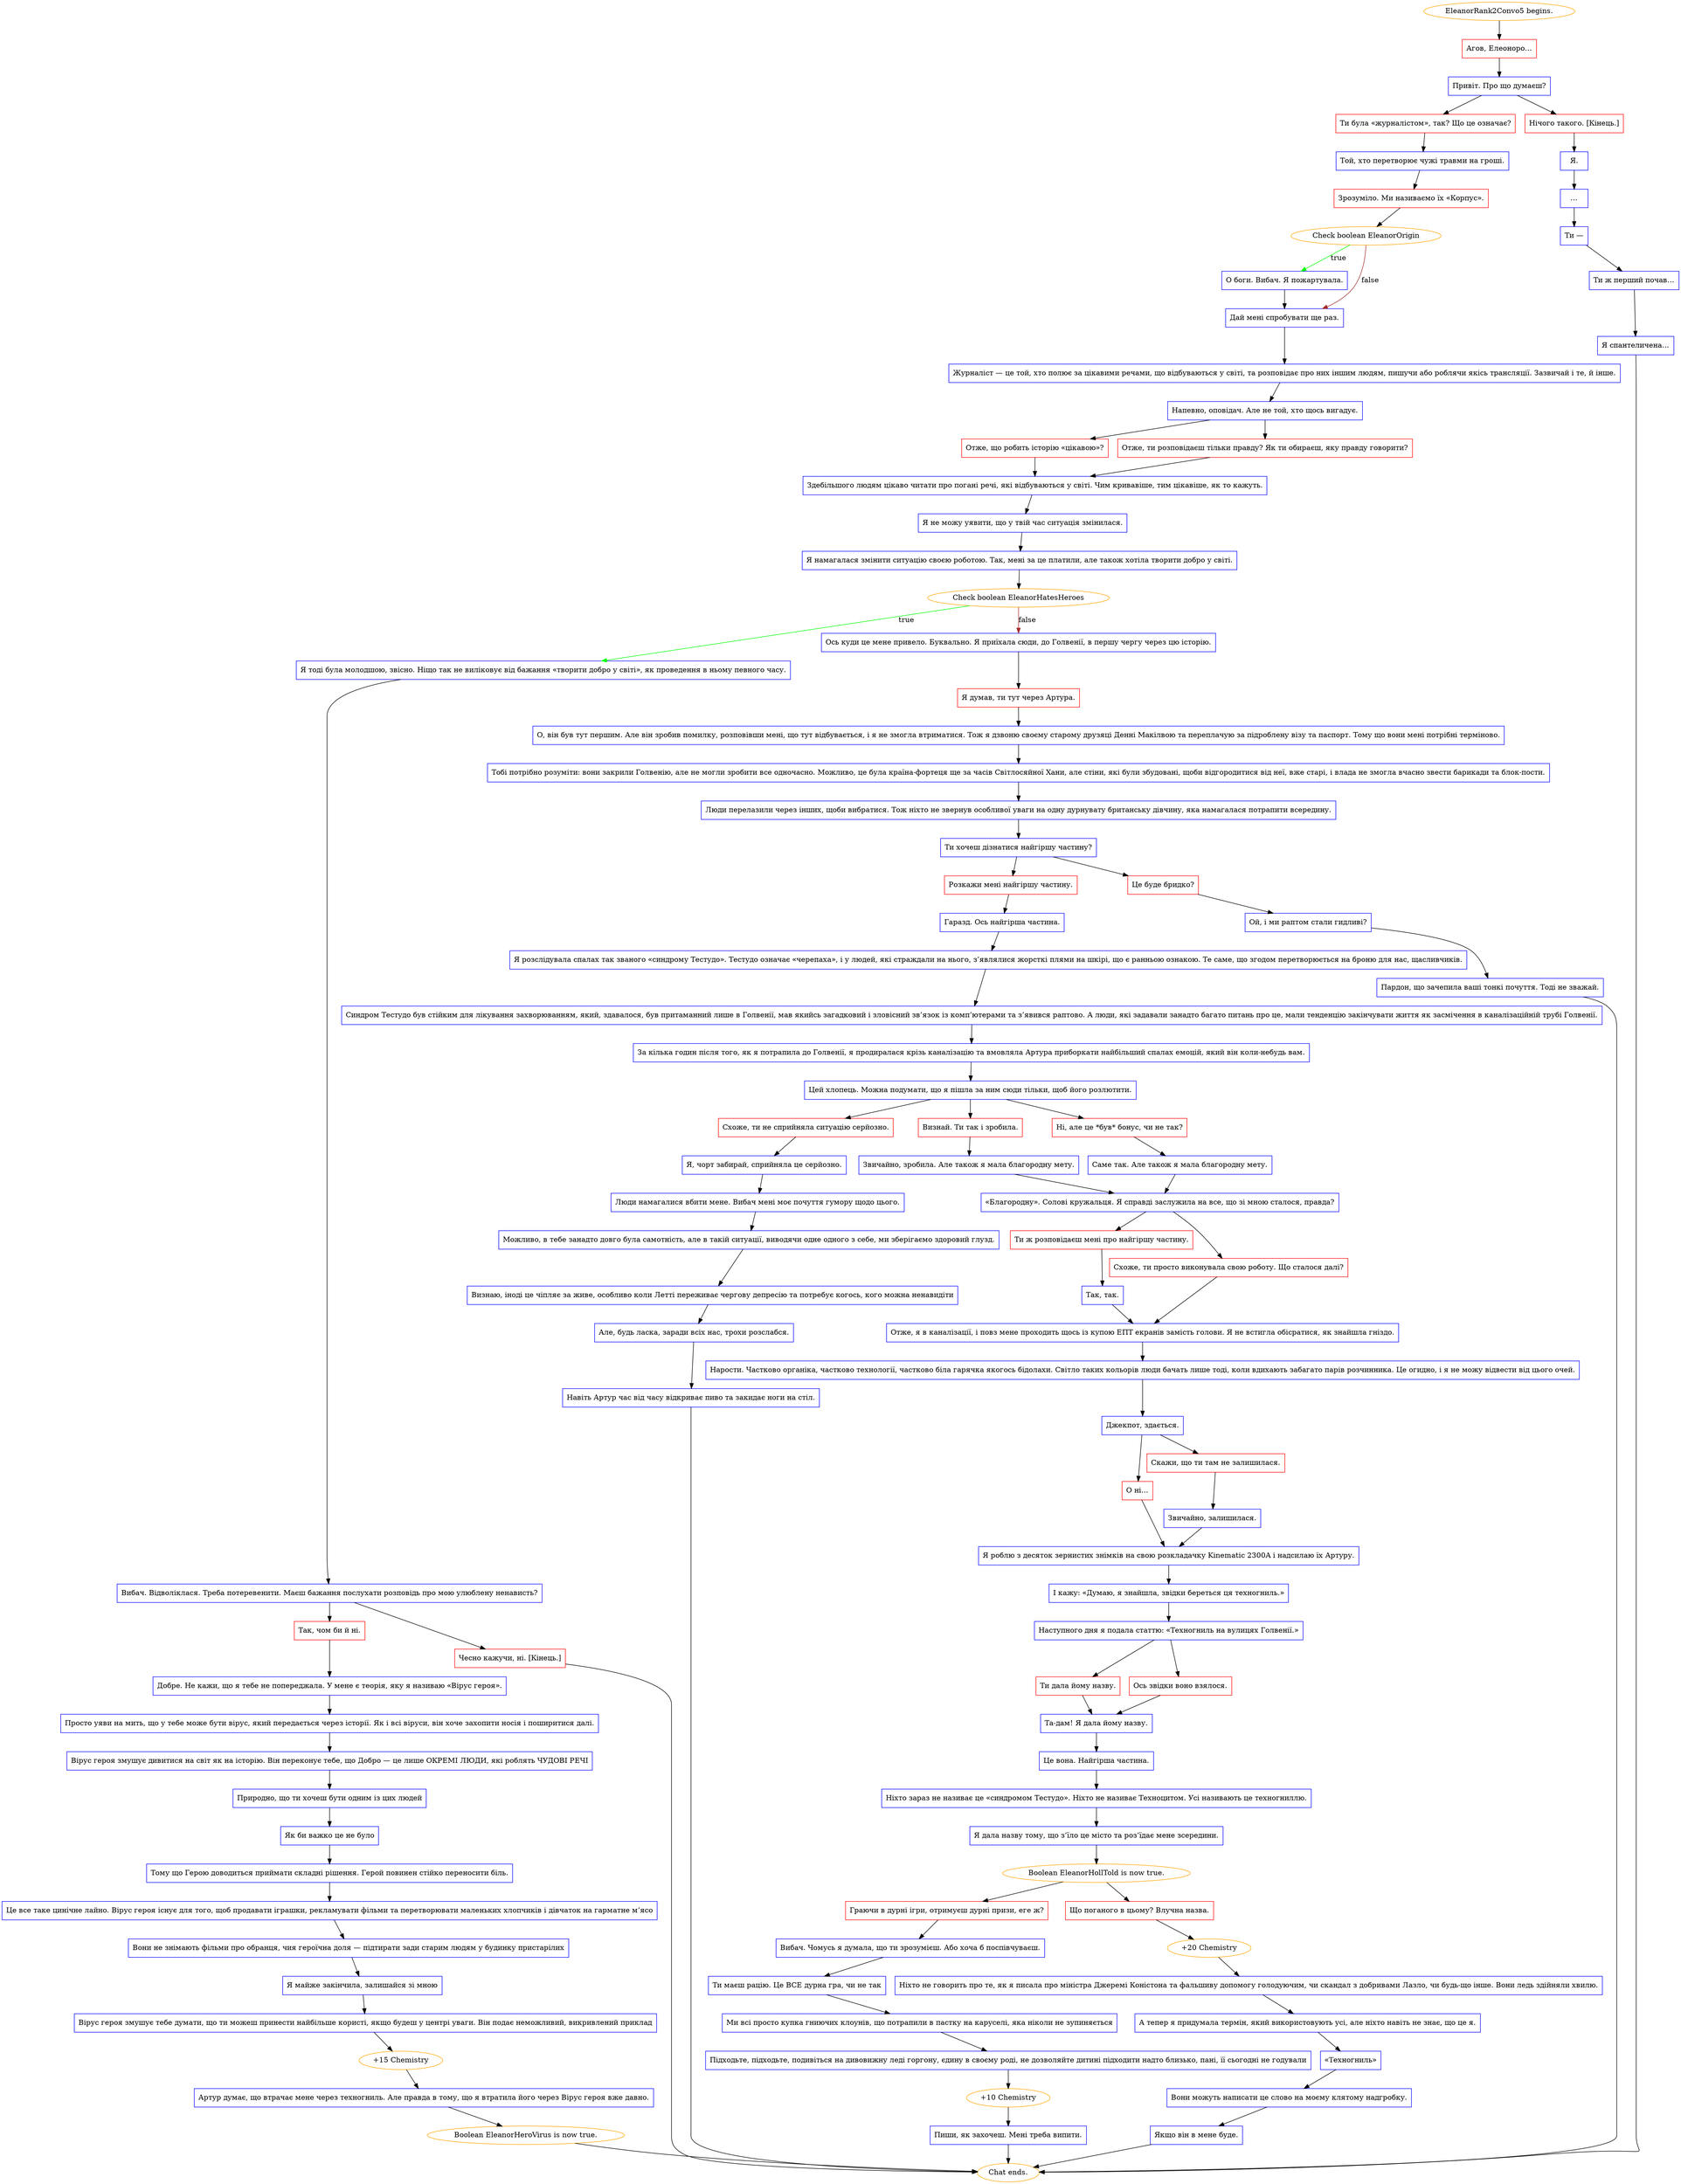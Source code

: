 digraph {
	"EleanorRank2Convo5 begins." [color=orange];
		"EleanorRank2Convo5 begins." -> j3418769214;
	j3418769214 [label="Агов, Елеоноро…",shape=box,color=red];
		j3418769214 -> j1409383208;
	j1409383208 [label="Привіт. Про що думаєш?",shape=box,color=blue];
		j1409383208 -> j3949695365;
		j1409383208 -> j3066899429;
	j3949695365 [label="Ти була «журналістом», так? Що це означає?",shape=box,color=red];
		j3949695365 -> j2006215719;
	j3066899429 [label="Нічого такого. [Кінець.]",shape=box,color=red];
		j3066899429 -> j3226228665;
	j2006215719 [label="Той, хто перетворює чужі травми на гроші.",shape=box,color=blue];
		j2006215719 -> j522239154;
	j3226228665 [label="Я.",shape=box,color=blue];
		j3226228665 -> j768158703;
	j522239154 [label="Зрозуміло. Ми називаємо їх «Корпус».",shape=box,color=red];
		j522239154 -> j2127172605;
	j768158703 [label="…",shape=box,color=blue];
		j768158703 -> j293699765;
	j2127172605 [label="Check boolean EleanorOrigin",color=orange];
		j2127172605 -> j23519428 [label=true,color=green];
		j2127172605 -> j2451024531 [label=false,color=brown];
	j293699765 [label="Ти —",shape=box,color=blue];
		j293699765 -> j2394894634;
	j23519428 [label="О боги. Вибач. Я пожартувала.",shape=box,color=blue];
		j23519428 -> j2451024531;
	j2451024531 [label="Дай мені спробувати ще раз.",shape=box,color=blue];
		j2451024531 -> j3679527295;
	j2394894634 [label="Ти ж перший почав…",shape=box,color=blue];
		j2394894634 -> j3283012504;
	j3679527295 [label="Журналіст — це той, хто полює за цікавими речами, що відбуваються у світі, та розповідає про них іншим людям, пишучи або роблячи якісь трансляції. Зазвичай і те, й інше.",shape=box,color=blue];
		j3679527295 -> j2898116493;
	j3283012504 [label="Я спантеличена…",shape=box,color=blue];
		j3283012504 -> "Chat ends.";
	j2898116493 [label="Напевно, оповідач. Але не той, хто щось вигадує.",shape=box,color=blue];
		j2898116493 -> j3230202052;
		j2898116493 -> j1964562696;
	"Chat ends." [color=orange];
	j3230202052 [label="Отже, що робить історію «цікавою»?",shape=box,color=red];
		j3230202052 -> j3729862333;
	j1964562696 [label="Отже, ти розповідаєш тільки правду? Як ти обираєш, яку правду говорити?",shape=box,color=red];
		j1964562696 -> j3729862333;
	j3729862333 [label="Здебільшого людям цікаво читати про погані речі, які відбуваються у світі. Чим кривавіше, тим цікавіше, як то кажуть.",shape=box,color=blue];
		j3729862333 -> j65623389;
	j65623389 [label="Я не можу уявити, що у твій час ситуація змінилася.",shape=box,color=blue];
		j65623389 -> j1468392077;
	j1468392077 [label="Я намагалася змінити ситуацію своєю роботою. Так, мені за це платили, але також хотіла творити добро у світі.",shape=box,color=blue];
		j1468392077 -> j2916376111;
	j2916376111 [label="Check boolean EleanorHatesHeroes",color=orange];
		j2916376111 -> j848149919 [label=true,color=green];
		j2916376111 -> j2386030564 [label=false,color=brown];
	j848149919 [label="Я тоді була молодшою, звісно. Ніщо так не виліковує від бажання «творити добро у світі», як проведення в ньому певного часу.",shape=box,color=blue];
		j848149919 -> j422010594;
	j2386030564 [label="Ось куди це мене привело. Буквально. Я приїхала сюди, до Голвенії, в першу чергу через цю історію.",shape=box,color=blue];
		j2386030564 -> j666545717;
	j422010594 [label="Вибач. Відволіклася. Треба потеревенити. Маєш бажання послухати розповідь про мою улюблену ненависть?",shape=box,color=blue];
		j422010594 -> j1895475993;
		j422010594 -> j936565911;
	j666545717 [label="Я думав, ти тут через Артура.",shape=box,color=red];
		j666545717 -> j587114888;
	j1895475993 [label="Так, чом би й ні.",shape=box,color=red];
		j1895475993 -> j1102426243;
	j936565911 [label="Чесно кажучи, ні. [Кінець.]",shape=box,color=red];
		j936565911 -> "Chat ends.";
	j587114888 [label="О, він був тут першим. Але він зробив помилку, розповівши мені, що тут відбувається, і я не змогла втриматися. Тож я дзвоню своєму старому друзяці Денні Макілвою та переплачую за підроблену візу та паспорт. Тому що вони мені потрібні терміново.",shape=box,color=blue];
		j587114888 -> j1741909631;
	j1102426243 [label="Добре. Не кажи, що я тебе не попереджала. У мене є теорія, яку я називаю «Вірус героя».",shape=box,color=blue];
		j1102426243 -> j1820613892;
	j1741909631 [label="Тобі потрібно розуміти: вони закрили Голвенію, але не могли зробити все одночасно. Можливо, це була країна-фортеця ще за часів Світлосяйної Хани, але стіни, які були збудовані, щоби відгородитися від неї, вже старі, і влада не змогла вчасно звести барикади та блок-пости.",shape=box,color=blue];
		j1741909631 -> j3569959562;
	j1820613892 [label="Просто уяви на мить, що у тебе може бути вірус, який передається через історії. Як і всі віруси, він хоче захопити носія і поширитися далі.",shape=box,color=blue];
		j1820613892 -> j1072633040;
	j3569959562 [label="Люди перелазили через інших, щоби вибратися. Тож ніхто не звернув особливої уваги на одну дурнувату британську дівчину, яка намагалася потрапити всередину.",shape=box,color=blue];
		j3569959562 -> j2917028228;
	j1072633040 [label="Вірус героя змушує дивитися на світ як на історію. Він переконує тебе, що Добро — це лише ОКРЕМІ ЛЮДИ, які роблять ЧУДОВІ РЕЧІ",shape=box,color=blue];
		j1072633040 -> j3974081096;
	j2917028228 [label="Ти хочеш дізнатися найгіршу частину?",shape=box,color=blue];
		j2917028228 -> j1037728376;
		j2917028228 -> j432748478;
	j3974081096 [label="Природно, що ти хочеш бути одним із цих людей",shape=box,color=blue];
		j3974081096 -> j944382403;
	j1037728376 [label="Розкажи мені найгіршу частину.",shape=box,color=red];
		j1037728376 -> j1491608293;
	j432748478 [label="Це буде бридко?",shape=box,color=red];
		j432748478 -> j1293670234;
	j944382403 [label="Як би важко це не було",shape=box,color=blue];
		j944382403 -> j1964573781;
	j1491608293 [label="Гаразд. Ось найгірша частина.",shape=box,color=blue];
		j1491608293 -> j624416638;
	j1293670234 [label="Ой, і ми раптом стали гидливі?",shape=box,color=blue];
		j1293670234 -> j2983671064;
	j1964573781 [label="Тому що Герою доводиться приймати складні рішення. Герой повинен стійко переносити біль.",shape=box,color=blue];
		j1964573781 -> j290839585;
	j624416638 [label="Я розслідувала спалах так званого «синдрому Тестудо». Тестудо означає «черепаха», і у людей, які страждали на нього, з’являлися жорсткі плями на шкірі, що є ранньою ознакою. Те саме, що згодом перетворюється на броню для нас, щасливчиків.",shape=box,color=blue];
		j624416638 -> j4127288048;
	j2983671064 [label="Пардон, що зачепила ваші тонкі почуття. Тоді не зважай.",shape=box,color=blue];
		j2983671064 -> "Chat ends.";
	j290839585 [label="Це все таке цинічне лайно. Вірус героя існує для того, щоб продавати іграшки, рекламувати фільми та перетворювати маленьких хлопчиків і дівчаток на гарматне м’ясо",shape=box,color=blue];
		j290839585 -> j3291487626;
	j4127288048 [label="Синдром Тестудо був стійким для лікування захворюванням, який, здавалося, був притаманний лише в Голвенії, мав якийсь загадковий і зловісний зв’язок із комп’ютерами та з’явився раптово. А люди, які задавали занадто багато питань про це, мали тенденцію закінчувати життя як засмічення в каналізаційній трубі Голвенії.",shape=box,color=blue];
		j4127288048 -> j4016560379;
	j3291487626 [label="Вони не знімають фільми про обранця, чия героїчна доля — підтирати зади старим людям у будинку пристарілих",shape=box,color=blue];
		j3291487626 -> j3480663293;
	j4016560379 [label="За кілька годин після того, як я потрапила до Голвенії, я продиралася крізь каналізацію та вмовляла Артура приборкати найбільший спалах емоцій, який він коли-небудь вам.",shape=box,color=blue];
		j4016560379 -> j3062210101;
	j3480663293 [label="Я майже закінчила, залишайся зі мною",shape=box,color=blue];
		j3480663293 -> j9907939;
	j3062210101 [label="Цей хлопець. Можна подумати, що я пішла за ним сюди тільки, щоб його розлютити.",shape=box,color=blue];
		j3062210101 -> j3822169543;
		j3062210101 -> j2257459984;
		j3062210101 -> j114898693;
	j9907939 [label="Вірус героя змушує тебе думати, що ти можеш принести найбільше користі, якщо будеш у центрі уваги. Він подає неможливий, викривлений приклад",shape=box,color=blue];
		j9907939 -> j1264275128;
	j3822169543 [label="Схоже, ти не сприйняла ситуацію серйозно.",shape=box,color=red];
		j3822169543 -> j136316493;
	j2257459984 [label="Визнай. Ти так і зробила.",shape=box,color=red];
		j2257459984 -> j1471703907;
	j114898693 [label="Ні, але це *був* бонус, чи не так?",shape=box,color=red];
		j114898693 -> j421646391;
	j1264275128 [label="+15 Chemistry",color=orange];
		j1264275128 -> j2183093298;
	j136316493 [label="Я, чорт забирай, сприйняла це серйозно.",shape=box,color=blue];
		j136316493 -> j2150054134;
	j1471703907 [label="Звичайно, зробила. Але також я мала благородну мету.",shape=box,color=blue];
		j1471703907 -> j3064573396;
	j421646391 [label="Саме так. Але також я мала благородну мету.",shape=box,color=blue];
		j421646391 -> j3064573396;
	j2183093298 [label="Артур думає, що втрачає мене через техногниль. Але правда в тому, що я втратила його через Вірус героя вже давно.",shape=box,color=blue];
		j2183093298 -> j3440758730;
	j2150054134 [label="Люди намагалися вбити мене. Вибач мені моє почуття гумору щодо цього.",shape=box,color=blue];
		j2150054134 -> j709700926;
	j3064573396 [label="«Благородну». Солові кружальця. Я справді заслужила на все, що зі мною сталося, правда?",shape=box,color=blue];
		j3064573396 -> j461784048;
		j3064573396 -> j1563161580;
	j3440758730 [label="Boolean EleanorHeroVirus is now true.",color=orange];
		j3440758730 -> "Chat ends.";
	j709700926 [label="Можливо, в тебе занадто довго була самотність, але в такій ситуації, виводячи одне одного з себе, ми зберігаємо здоровий глузд.",shape=box,color=blue];
		j709700926 -> j3567698129;
	j461784048 [label="Ти ж розповідаєш мені про найгіршу частину.",shape=box,color=red];
		j461784048 -> j3550890097;
	j1563161580 [label="Схоже, ти просто виконувала свою роботу. Що сталося далі?",shape=box,color=red];
		j1563161580 -> j3350553582;
	j3567698129 [label="Визнаю, іноді це чіпляє за живе, особливо коли Летті переживає чергову депресію та потребує когось, кого можна ненавидіти",shape=box,color=blue];
		j3567698129 -> j4242393092;
	j3550890097 [label="Так, так.",shape=box,color=blue];
		j3550890097 -> j3350553582;
	j3350553582 [label="Отже, я в каналізації, і повз мене проходить щось із купою ЕПТ екранів замість голови. Я не встигла обісратися, як знайшла гніздо.",shape=box,color=blue];
		j3350553582 -> j4113731994;
	j4242393092 [label="Але, будь ласка, заради всіх нас, трохи розслабся.",shape=box,color=blue];
		j4242393092 -> j711460933;
	j4113731994 [label="Нарости. Частково органіка, частково технології, частково біла гарячка якогось бідолахи. Світло таких кольорів люди бачать лише тоді, коли вдихають забагато парів розчинника. Це огидно, і я не можу відвести від цього очей.",shape=box,color=blue];
		j4113731994 -> j1415668968;
	j711460933 [label="Навіть Артур час від часу відкриває пиво та закидає ноги на стіл.",shape=box,color=blue];
		j711460933 -> "Chat ends.";
	j1415668968 [label="Джекпот, здається.",shape=box,color=blue];
		j1415668968 -> j577776328;
		j1415668968 -> j1391010843;
	j577776328 [label="О ні…",shape=box,color=red];
		j577776328 -> j240167019;
	j1391010843 [label="Скажи, що ти там не залишилася.",shape=box,color=red];
		j1391010843 -> j2160343164;
	j240167019 [label="Я роблю з десяток зернистих знімків на свою розкладачку Kinematic 2300A і надсилаю їх Артуру.",shape=box,color=blue];
		j240167019 -> j486700770;
	j2160343164 [label="Звичайно, залишилася.",shape=box,color=blue];
		j2160343164 -> j240167019;
	j486700770 [label="І кажу: «Думаю, я знайшла, звідки береться ця техногниль.»",shape=box,color=blue];
		j486700770 -> j2778079371;
	j2778079371 [label="Наступного дня я подала статтю: «Техногниль на вулицях Голвенії.»",shape=box,color=blue];
		j2778079371 -> j2374112302;
		j2778079371 -> j2245862535;
	j2374112302 [label="Ти дала йому назву.",shape=box,color=red];
		j2374112302 -> j3859005300;
	j2245862535 [label="Ось звідки воно взялося.",shape=box,color=red];
		j2245862535 -> j3859005300;
	j3859005300 [label="Та-дам! Я дала йому назву.",shape=box,color=blue];
		j3859005300 -> j1818409826;
	j1818409826 [label="Це вона. Найгірша частина.",shape=box,color=blue];
		j1818409826 -> j4022924523;
	j4022924523 [label="Ніхто зараз не називає це «синдромом Тестудо». Ніхто не називає Техноцитом. Усі називають це техногниллю.",shape=box,color=blue];
		j4022924523 -> j2270647173;
	j2270647173 [label="Я дала назву тому, що з’їло це місто та роз’їдає мене зсередини.",shape=box,color=blue];
		j2270647173 -> j1265973904;
	j1265973904 [label="Boolean EleanorHollTold is now true.",color=orange];
		j1265973904 -> j1946979685;
		j1265973904 -> j4200893462;
	j1946979685 [label="Граючи в дурні ігри, отримуєш дурні призи, еге ж?",shape=box,color=red];
		j1946979685 -> j3201445286;
	j4200893462 [label="Що поганого в цьому? Влучна назва.",shape=box,color=red];
		j4200893462 -> j1043548966;
	j3201445286 [label="Вибач. Чомусь я думала, що ти зрозумієш. Або хоча б поспівчуваєш.",shape=box,color=blue];
		j3201445286 -> j3509828139;
	j1043548966 [label="+20 Chemistry",color=orange];
		j1043548966 -> j3700028485;
	j3509828139 [label="Ти маєш рацію. Це ВСЕ дурна гра, чи не так",shape=box,color=blue];
		j3509828139 -> j1335331961;
	j3700028485 [label="Ніхто не говорить про те, як я писала про міністра Джеремі Коністона та фальшиву допомогу голодуючим, чи скандал з добривами Лазло, чи будь-що інше. Вони ледь здійняли хвилю.",shape=box,color=blue];
		j3700028485 -> j3147417054;
	j1335331961 [label="Ми всі просто купка гниючих клоунів, що потрапили в пастку на каруселі, яка ніколи не зупиняється",shape=box,color=blue];
		j1335331961 -> j117376221;
	j3147417054 [label="А тепер я придумала термін, який використовують усі, але ніхто навіть не знає, що це я.",shape=box,color=blue];
		j3147417054 -> j4272893132;
	j117376221 [label="Підходьте, підходьте, подивіться на дивовижну леді горгону, єдину в своєму роді, не дозволяйте дитині підходити надто близько, пані, її сьогодні не годували",shape=box,color=blue];
		j117376221 -> j2819449694;
	j4272893132 [label="«Техногниль»",shape=box,color=blue];
		j4272893132 -> j2554751041;
	j2819449694 [label="+10 Chemistry",color=orange];
		j2819449694 -> j2546364674;
	j2554751041 [label="Вони можуть написати це слово на моєму клятому надгробку.",shape=box,color=blue];
		j2554751041 -> j210420165;
	j2546364674 [label="Пиши, як захочеш. Мені треба випити.",shape=box,color=blue];
		j2546364674 -> "Chat ends.";
	j210420165 [label="Якщо він в мене буде.",shape=box,color=blue];
		j210420165 -> "Chat ends.";
}